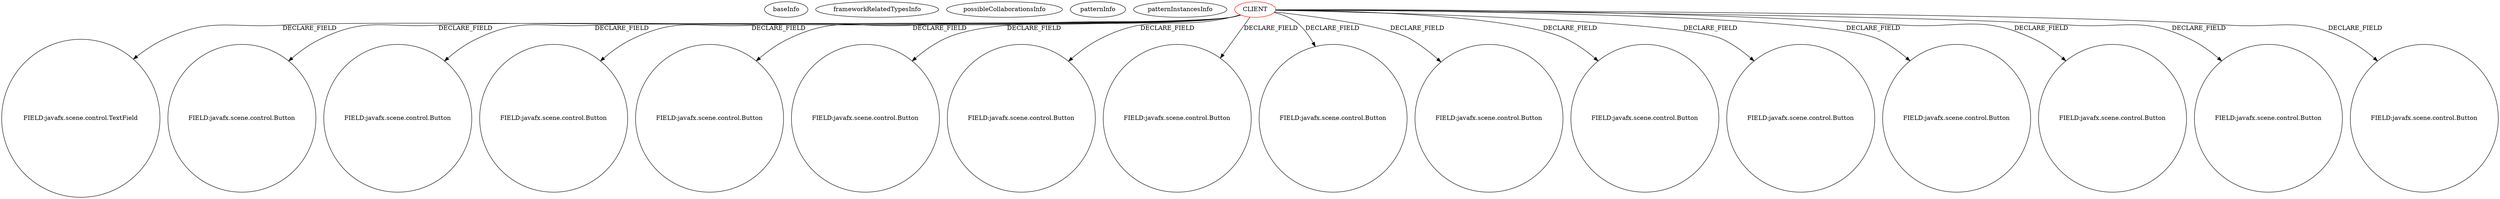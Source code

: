 digraph {
baseInfo[graphId=76,category="pattern",isAnonymous=false,possibleRelation=false]
frameworkRelatedTypesInfo[]
possibleCollaborationsInfo[]
patternInfo[frequency=3.0,patternRootClient=0]
patternInstancesInfo[0="weltensturm-milca~/weltensturm-milca/milca-master/src/milca/GUI.java~GUI~4747",1="weltensturm-milca~/weltensturm-milca/milca-master/src/milca/GUIController.java~GUIController~4745",2="Dahwar-Calculator~/Dahwar-Calculator/Calculator-master/src/fr/alsace/lacroix/calculator/SampleController.java~SampleController~308"]
20[label="FIELD:javafx.scene.control.TextField",vertexType="FIELD_DECLARATION",isFrameworkType=false,shape=circle]
0[label="CLIENT",vertexType="ROOT_CLIENT_CLASS_DECLARATION",isFrameworkType=false,color=red]
32[label="FIELD:javafx.scene.control.Button",vertexType="FIELD_DECLARATION",isFrameworkType=false,shape=circle]
38[label="FIELD:javafx.scene.control.Button",vertexType="FIELD_DECLARATION",isFrameworkType=false,shape=circle]
48[label="FIELD:javafx.scene.control.Button",vertexType="FIELD_DECLARATION",isFrameworkType=false,shape=circle]
10[label="FIELD:javafx.scene.control.Button",vertexType="FIELD_DECLARATION",isFrameworkType=false,shape=circle]
42[label="FIELD:javafx.scene.control.Button",vertexType="FIELD_DECLARATION",isFrameworkType=false,shape=circle]
52[label="FIELD:javafx.scene.control.Button",vertexType="FIELD_DECLARATION",isFrameworkType=false,shape=circle]
8[label="FIELD:javafx.scene.control.Button",vertexType="FIELD_DECLARATION",isFrameworkType=false,shape=circle]
12[label="FIELD:javafx.scene.control.Button",vertexType="FIELD_DECLARATION",isFrameworkType=false,shape=circle]
50[label="FIELD:javafx.scene.control.Button",vertexType="FIELD_DECLARATION",isFrameworkType=false,shape=circle]
16[label="FIELD:javafx.scene.control.Button",vertexType="FIELD_DECLARATION",isFrameworkType=false,shape=circle]
24[label="FIELD:javafx.scene.control.Button",vertexType="FIELD_DECLARATION",isFrameworkType=false,shape=circle]
14[label="FIELD:javafx.scene.control.Button",vertexType="FIELD_DECLARATION",isFrameworkType=false,shape=circle]
46[label="FIELD:javafx.scene.control.Button",vertexType="FIELD_DECLARATION",isFrameworkType=false,shape=circle]
28[label="FIELD:javafx.scene.control.Button",vertexType="FIELD_DECLARATION",isFrameworkType=false,shape=circle]
36[label="FIELD:javafx.scene.control.Button",vertexType="FIELD_DECLARATION",isFrameworkType=false,shape=circle]
0->16[label="DECLARE_FIELD"]
0->46[label="DECLARE_FIELD"]
0->14[label="DECLARE_FIELD"]
0->24[label="DECLARE_FIELD"]
0->52[label="DECLARE_FIELD"]
0->32[label="DECLARE_FIELD"]
0->20[label="DECLARE_FIELD"]
0->10[label="DECLARE_FIELD"]
0->38[label="DECLARE_FIELD"]
0->50[label="DECLARE_FIELD"]
0->48[label="DECLARE_FIELD"]
0->8[label="DECLARE_FIELD"]
0->12[label="DECLARE_FIELD"]
0->42[label="DECLARE_FIELD"]
0->28[label="DECLARE_FIELD"]
0->36[label="DECLARE_FIELD"]
}
